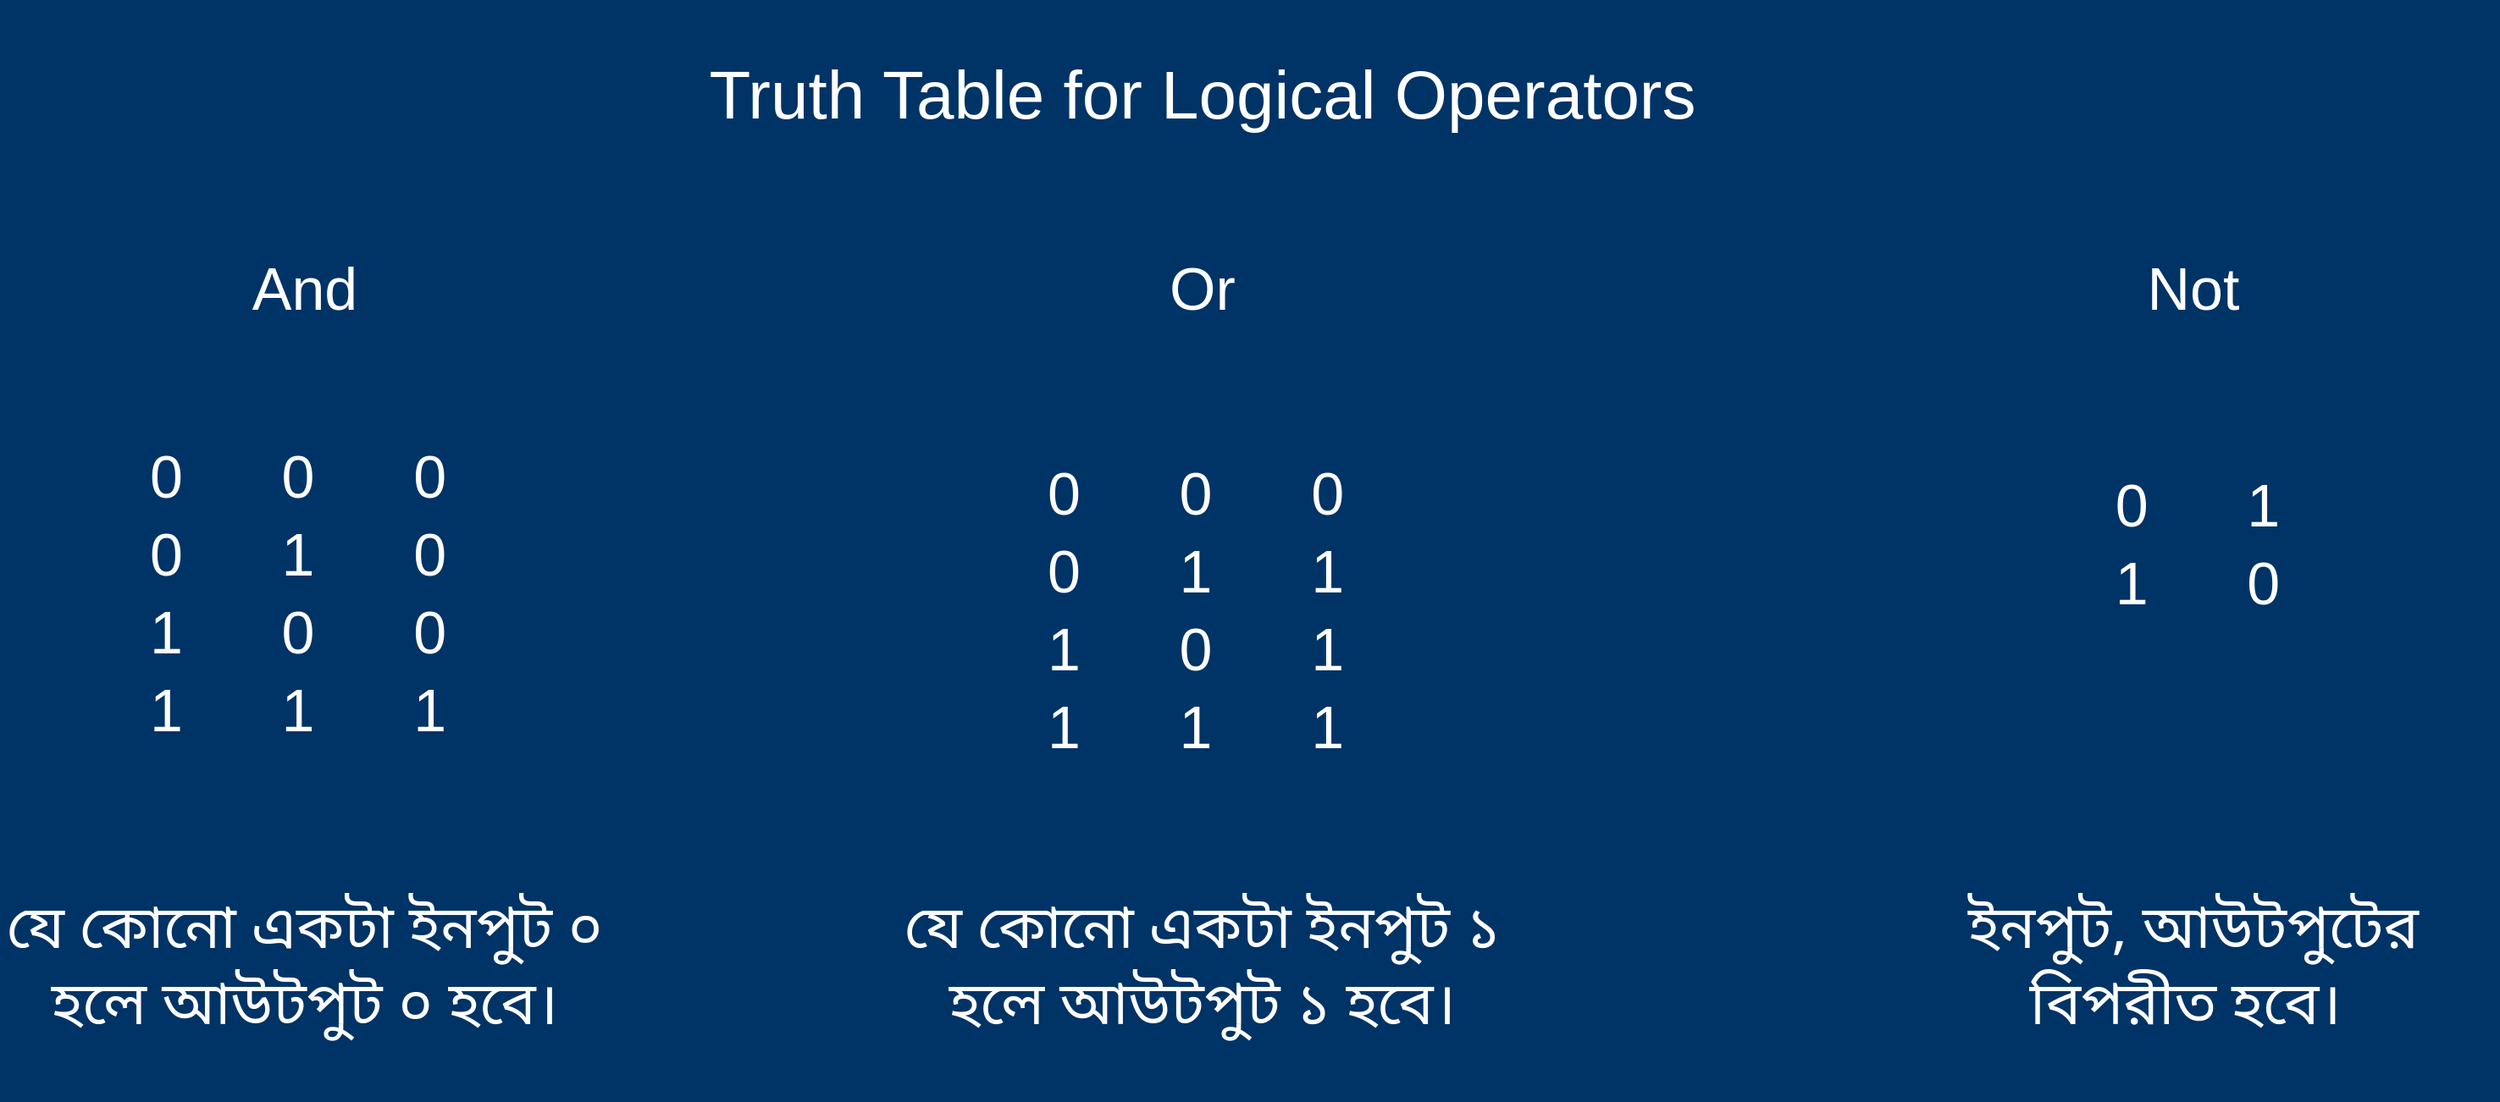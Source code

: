 <mxfile>
    <diagram id="6z6XBSuisIU8fD45Gp41" name="Page-1">
        <mxGraphModel dx="1573" dy="1020" grid="1" gridSize="10" guides="1" tooltips="1" connect="1" arrows="1" fold="1" page="1" pageScale="1" pageWidth="1600" pageHeight="900" background="#003366" math="0" shadow="0">
            <root>
                <mxCell id="0"/>
                <mxCell id="1" parent="0"/>
                <mxCell id="2" value="&lt;font style=&quot;font-size: 40px;&quot;&gt;Truth Table for Logical Operators&lt;br&gt;&lt;/font&gt;" style="text;strokeColor=none;align=center;fillColor=none;html=1;verticalAlign=middle;whiteSpace=wrap;rounded=0;strokeWidth=1;fontSize=17;fontColor=#FFFFFF;" vertex="1" parent="1">
                    <mxGeometry x="460" y="60" width="680" height="110" as="geometry"/>
                </mxCell>
                <mxCell id="3" value="&lt;font style=&quot;&quot;&gt;&lt;font style=&quot;font-size: 35px;&quot;&gt;And&lt;/font&gt;&lt;br&gt;&lt;/font&gt;" style="text;strokeColor=none;align=center;fillColor=none;html=1;verticalAlign=middle;whiteSpace=wrap;rounded=0;strokeWidth=1;fontSize=17;fontColor=#FFFFFF;" vertex="1" parent="1">
                    <mxGeometry x="195" y="190" width="150" height="80" as="geometry"/>
                </mxCell>
                <mxCell id="4" value="&lt;font style=&quot;&quot;&gt;&lt;font style=&quot;font-size: 35px;&quot;&gt;Or&lt;/font&gt;&lt;br&gt;&lt;/font&gt;" style="text;strokeColor=none;align=center;fillColor=none;html=1;verticalAlign=middle;whiteSpace=wrap;rounded=0;strokeWidth=1;fontSize=17;fontColor=#FFFFFF;" vertex="1" parent="1">
                    <mxGeometry x="725" y="190" width="150" height="80" as="geometry"/>
                </mxCell>
                <mxCell id="5" value="&lt;font style=&quot;&quot;&gt;&lt;font style=&quot;font-size: 35px;&quot;&gt;Not&lt;/font&gt;&lt;br&gt;&lt;/font&gt;" style="text;strokeColor=none;align=center;fillColor=none;html=1;verticalAlign=middle;whiteSpace=wrap;rounded=0;strokeWidth=1;fontSize=17;fontColor=#FFFFFF;" vertex="1" parent="1">
                    <mxGeometry x="1310" y="190" width="150" height="80" as="geometry"/>
                </mxCell>
                <mxCell id="6" value="&lt;table&gt;&lt;tbody&gt;&lt;tr&gt;&lt;td&gt;0&lt;span style=&quot;white-space: pre;&quot;&gt;&#9;&lt;/span&gt;0&lt;span style=&quot;white-space: pre;&quot;&gt;&#9;&lt;/span&gt;0&lt;br&gt;&lt;/td&gt;&lt;td&gt;&lt;br&gt;&lt;/td&gt;&lt;td&gt;&lt;br&gt;&lt;/td&gt;&lt;/tr&gt;&lt;tr&gt;&lt;td&gt;0&lt;span style=&quot;white-space: pre;&quot;&gt;&#9;&lt;/span&gt;1&lt;span style=&quot;white-space: pre;&quot;&gt;&#9;&lt;/span&gt;0&lt;br&gt;&lt;/td&gt;&lt;td&gt;&lt;br&gt;&lt;/td&gt;&lt;td&gt;&lt;br&gt;&lt;/td&gt;&lt;/tr&gt;&lt;tr&gt;&lt;td&gt;1&lt;span style=&quot;white-space: pre;&quot;&gt;&#9;&lt;/span&gt;0&lt;span style=&quot;white-space: pre;&quot;&gt;&#9;&lt;/span&gt;0&lt;/td&gt;&lt;td&gt;&lt;br&gt;&lt;/td&gt;&lt;td&gt;&lt;br&gt;&lt;/td&gt;&lt;/tr&gt;&lt;tr&gt;&lt;td&gt;1&lt;span style=&quot;white-space: pre;&quot;&gt;&#9;&lt;/span&gt;1&lt;span style=&quot;white-space: pre;&quot;&gt;&#9;&lt;/span&gt;1&lt;/td&gt;&lt;td&gt;&lt;br&gt;&lt;/td&gt;&lt;td&gt;&lt;br&gt;&lt;/td&gt;&lt;/tr&gt;&lt;/tbody&gt;&lt;/table&gt;" style="text;strokeColor=none;align=center;fillColor=none;html=1;verticalAlign=middle;whiteSpace=wrap;rounded=0;strokeWidth=1;fontSize=35;fontColor=#FFFFFF;" vertex="1" parent="1">
                    <mxGeometry x="140" y="260" width="260" height="300" as="geometry"/>
                </mxCell>
                <mxCell id="7" value="&lt;table&gt;&lt;tbody&gt;&lt;tr&gt;&lt;td&gt;0&lt;span style=&quot;white-space: pre;&quot;&gt;&#9;&lt;/span&gt;0&lt;span style=&quot;white-space: pre;&quot;&gt;&#9;&lt;/span&gt;0&lt;br&gt;&lt;/td&gt;&lt;td&gt;&lt;br&gt;&lt;/td&gt;&lt;td&gt;&lt;br&gt;&lt;/td&gt;&lt;/tr&gt;&lt;tr&gt;&lt;td&gt;0&lt;span style=&quot;white-space: pre;&quot;&gt;&#9;&lt;/span&gt;1&lt;span style=&quot;white-space: pre;&quot;&gt;&#9;&lt;/span&gt;1&lt;br&gt;&lt;/td&gt;&lt;td&gt;&lt;br&gt;&lt;/td&gt;&lt;td&gt;&lt;br&gt;&lt;/td&gt;&lt;/tr&gt;&lt;tr&gt;&lt;td&gt;1&lt;span style=&quot;white-space: pre;&quot;&gt;&#9;&lt;/span&gt;0&lt;span style=&quot;white-space: pre;&quot;&gt;&#9;&lt;/span&gt;1&lt;/td&gt;&lt;td&gt;&lt;br&gt;&lt;/td&gt;&lt;td&gt;&lt;br&gt;&lt;/td&gt;&lt;/tr&gt;&lt;tr&gt;&lt;td&gt;1&lt;span style=&quot;white-space: pre;&quot;&gt;&#9;&lt;/span&gt;1&lt;span style=&quot;white-space: pre;&quot;&gt;&#9;&lt;/span&gt;1&lt;/td&gt;&lt;td&gt;&lt;br&gt;&lt;/td&gt;&lt;td&gt;&lt;br&gt;&lt;/td&gt;&lt;/tr&gt;&lt;/tbody&gt;&lt;/table&gt;" style="text;strokeColor=none;align=center;fillColor=none;html=1;verticalAlign=middle;whiteSpace=wrap;rounded=0;strokeWidth=1;fontSize=35;fontColor=#FFFFFF;" vertex="1" parent="1">
                    <mxGeometry x="670" y="270" width="260" height="300" as="geometry"/>
                </mxCell>
                <mxCell id="8" value="&lt;table&gt;&lt;tbody&gt;&lt;tr&gt;&lt;td&gt;&lt;br&gt;&lt;/td&gt;&lt;td&gt;0&lt;span style=&quot;white-space: pre;&quot;&gt;&#9;&lt;/span&gt;1&lt;br&gt;&lt;/td&gt;&lt;/tr&gt;&lt;tr&gt;&lt;td&gt;&lt;br&gt;&lt;/td&gt;&lt;td&gt;1&lt;span style=&quot;white-space: pre;&quot;&gt;&#9;&lt;/span&gt;0&lt;/td&gt;&lt;/tr&gt;&lt;/tbody&gt;&lt;/table&gt;" style="text;strokeColor=none;align=center;fillColor=none;html=1;verticalAlign=middle;whiteSpace=wrap;rounded=0;strokeWidth=1;fontSize=35;fontColor=#FFFFFF;" vertex="1" parent="1">
                    <mxGeometry x="1312.5" y="303" width="145" height="155" as="geometry"/>
                </mxCell>
                <mxCell id="9" value="&lt;font face=&quot;Noto Sans Bengali&quot; data-font-src=&quot;https://fonts.googleapis.com/css?family=Noto+Sans+Bengali&quot;&gt;যে কোনো একটা ইনপুট ০ হলে আউটপুট ০ হবে।&lt;/font&gt;" style="text;strokeColor=none;align=center;fillColor=none;html=1;verticalAlign=top;whiteSpace=wrap;rounded=0;strokeWidth=1;fontSize=35;fontColor=#FFFFFF;" vertex="1" parent="1">
                    <mxGeometry x="90" y="580" width="360" height="130" as="geometry"/>
                </mxCell>
                <mxCell id="10" value="&lt;font face=&quot;Noto Sans Bengali&quot; data-font-src=&quot;https://fonts.googleapis.com/css?family=Noto+Sans+Bengali&quot;&gt;যে কোনো একটা ইনপুট ১ হলে আউটপুট ১ হবে।&lt;/font&gt;" style="text;strokeColor=none;align=center;fillColor=none;html=1;verticalAlign=top;whiteSpace=wrap;rounded=0;strokeWidth=1;fontSize=35;fontColor=#FFFFFF;" vertex="1" parent="1">
                    <mxGeometry x="620" y="580" width="360" height="130" as="geometry"/>
                </mxCell>
                <mxCell id="11" value="&lt;font face=&quot;Noto Sans Bengali&quot; data-font-src=&quot;https://fonts.googleapis.com/css?family=Noto+Sans+Bengali&quot;&gt;ইনপুট, আউটপুটের বিপরীত হবে।&amp;nbsp;&lt;/font&gt;" style="text;strokeColor=none;align=center;fillColor=none;html=1;verticalAlign=top;whiteSpace=wrap;rounded=0;strokeWidth=1;fontSize=35;fontColor=#FFFFFF;" vertex="1" parent="1">
                    <mxGeometry x="1205" y="580" width="360" height="130" as="geometry"/>
                </mxCell>
            </root>
        </mxGraphModel>
    </diagram>
</mxfile>